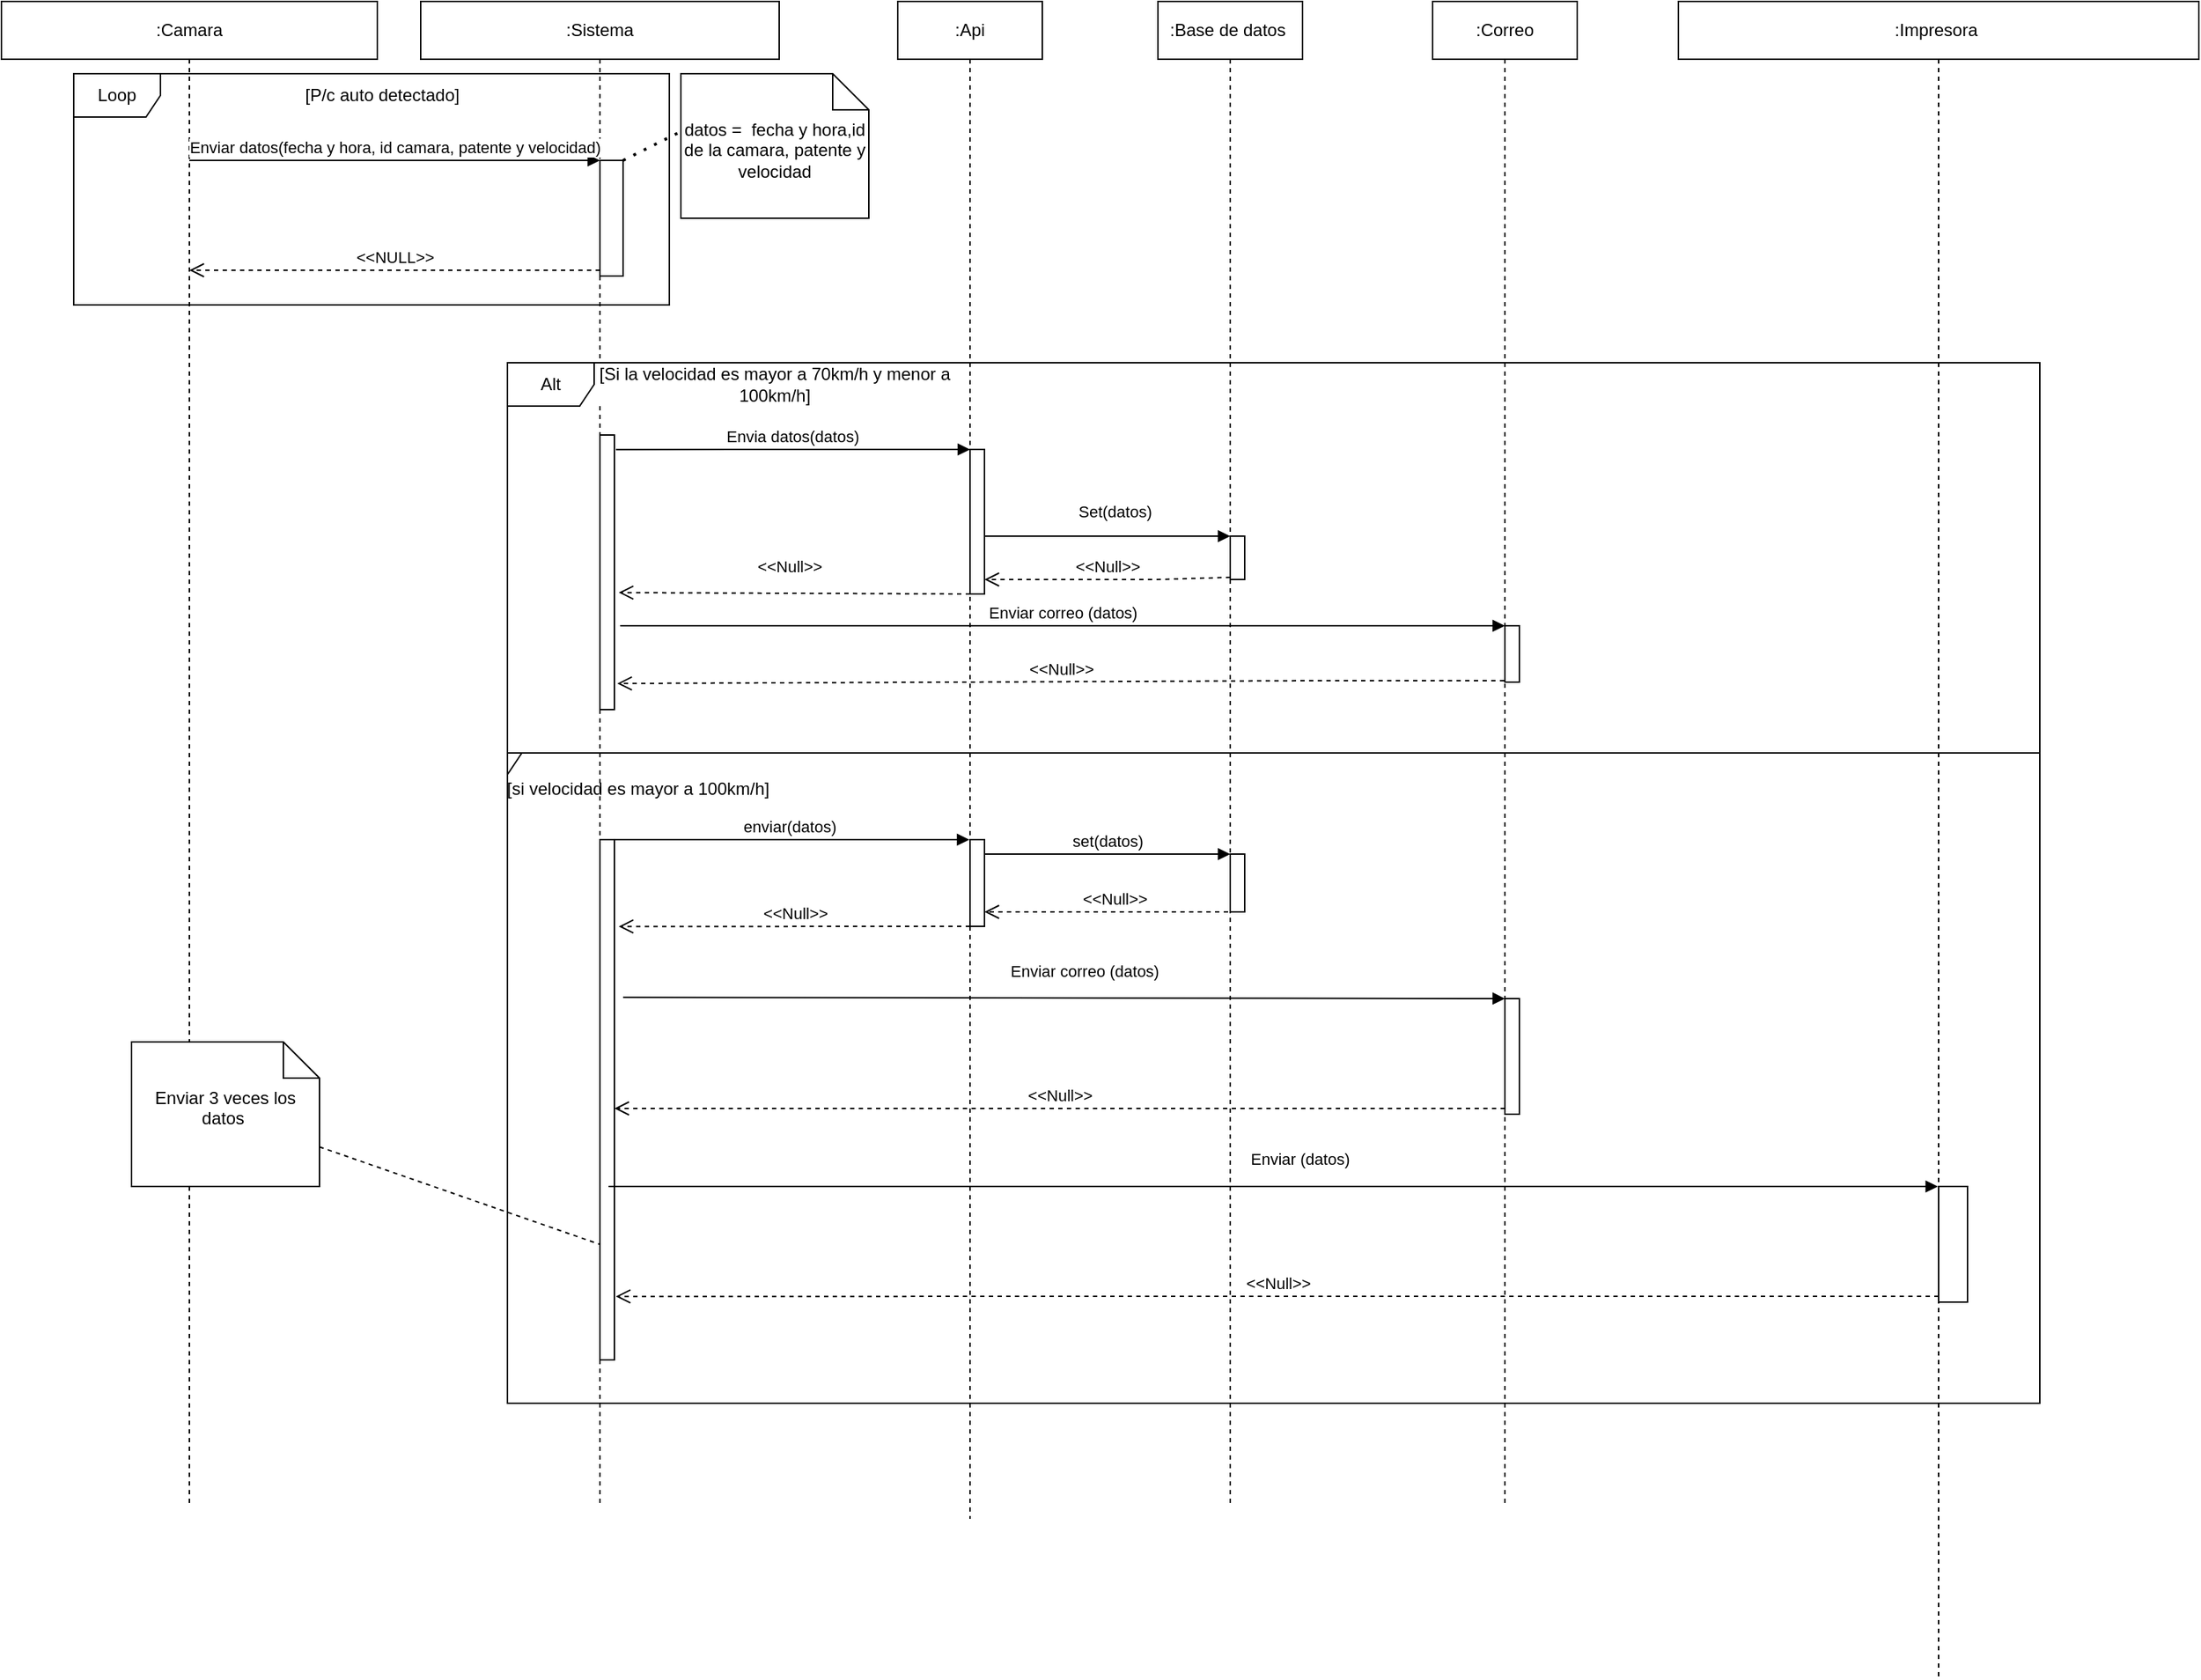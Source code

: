 <mxfile version="13.9.9" type="device"><diagram id="3hsnPEZ7volRuKcXArMJ" name="Página-1"><mxGraphModel dx="2283" dy="2997" grid="1" gridSize="10" guides="1" tooltips="1" connect="1" arrows="1" fold="1" page="1" pageScale="1" pageWidth="827" pageHeight="1169" math="0" shadow="0"><root><mxCell id="0"/><mxCell id="1" parent="0"/><mxCell id="NmvmtrAsNZ8mIpr7PI4X-4" value=":Camara" style="shape=umlLifeline;perimeter=lifelinePerimeter;whiteSpace=wrap;html=1;container=1;collapsible=0;recursiveResize=0;outlineConnect=0;" parent="1" vertex="1"><mxGeometry x="-90" y="-1640" width="260" height="1040" as="geometry"/></mxCell><mxCell id="NmvmtrAsNZ8mIpr7PI4X-5" value=":Sistema" style="shape=umlLifeline;perimeter=lifelinePerimeter;whiteSpace=wrap;html=1;container=1;collapsible=0;recursiveResize=0;outlineConnect=0;" parent="1" vertex="1"><mxGeometry x="200" y="-1640" width="248" height="1040" as="geometry"/></mxCell><mxCell id="xG3gH59BRD04HQG3x65h-19" value="[P/c auto detectado]" style="text;html=1;align=center;verticalAlign=middle;resizable=0;points=[];autosize=1;strokeColor=none;fillColor=none;" parent="NmvmtrAsNZ8mIpr7PI4X-5" vertex="1"><mxGeometry x="-92" y="50" width="130" height="30" as="geometry"/></mxCell><mxCell id="xG3gH59BRD04HQG3x65h-34" value="" style="html=1;points=[];perimeter=orthogonalPerimeter;rounded=0;glass=0;fillColor=#FFFFFF;gradientColor=#FFFFFF;" parent="NmvmtrAsNZ8mIpr7PI4X-5" vertex="1"><mxGeometry x="124" y="300" width="10" height="190" as="geometry"/></mxCell><mxCell id="xG3gH59BRD04HQG3x65h-36" value="" style="html=1;points=[];perimeter=orthogonalPerimeter;rounded=0;glass=0;fillColor=#FFFFFF;gradientColor=#FFFFFF;" parent="NmvmtrAsNZ8mIpr7PI4X-5" vertex="1"><mxGeometry x="124" y="580" width="10" height="360" as="geometry"/></mxCell><mxCell id="96MLGEDGzXe7x8YHEqZc-1" value="Loop" style="shape=umlFrame;whiteSpace=wrap;html=1;" parent="NmvmtrAsNZ8mIpr7PI4X-5" vertex="1"><mxGeometry x="-240" y="50" width="412" height="160" as="geometry"/></mxCell><mxCell id="NmvmtrAsNZ8mIpr7PI4X-10" value="" style="html=1;points=[];perimeter=orthogonalPerimeter;" parent="1" vertex="1"><mxGeometry x="324" y="-1530" width="16" height="80" as="geometry"/></mxCell><mxCell id="NmvmtrAsNZ8mIpr7PI4X-11" value="Enviar datos(fecha y hora, id camara, patente y velocidad)" style="html=1;verticalAlign=bottom;endArrow=block;entryX=0;entryY=0;" parent="1" source="NmvmtrAsNZ8mIpr7PI4X-4" target="NmvmtrAsNZ8mIpr7PI4X-10" edge="1"><mxGeometry relative="1" as="geometry"><mxPoint x="70" y="-1530" as="sourcePoint"/></mxGeometry></mxCell><mxCell id="NmvmtrAsNZ8mIpr7PI4X-12" value="&amp;lt;&amp;lt;NULL&amp;gt;&amp;gt;" style="html=1;verticalAlign=bottom;endArrow=open;dashed=1;endSize=8;exitX=0;exitY=0.95;" parent="1" source="NmvmtrAsNZ8mIpr7PI4X-10" target="NmvmtrAsNZ8mIpr7PI4X-4" edge="1"><mxGeometry relative="1" as="geometry"><mxPoint x="70" y="-1454" as="targetPoint"/></mxGeometry></mxCell><mxCell id="96MLGEDGzXe7x8YHEqZc-2" value="datos =&amp;nbsp; fecha y hora,id de la camara, patente y velocidad" style="shape=note2;boundedLbl=1;whiteSpace=wrap;html=1;size=25;verticalAlign=top;align=center;" parent="1" vertex="1"><mxGeometry x="380" y="-1590" width="130" height="100" as="geometry"/></mxCell><mxCell id="96MLGEDGzXe7x8YHEqZc-7" value=":Api" style="shape=umlLifeline;perimeter=lifelinePerimeter;whiteSpace=wrap;html=1;container=1;collapsible=0;recursiveResize=0;outlineConnect=0;" parent="1" vertex="1"><mxGeometry x="530" y="-1640" width="100" height="1050" as="geometry"/></mxCell><mxCell id="xG3gH59BRD04HQG3x65h-35" value="" style="html=1;points=[];perimeter=orthogonalPerimeter;rounded=0;glass=0;fillColor=#FFFFFF;gradientColor=#FFFFFF;" parent="96MLGEDGzXe7x8YHEqZc-7" vertex="1"><mxGeometry x="50" y="310" width="10" height="100" as="geometry"/></mxCell><mxCell id="xG3gH59BRD04HQG3x65h-40" value="" style="html=1;points=[];perimeter=orthogonalPerimeter;rounded=0;glass=0;fillColor=#FFFFFF;gradientColor=#FFFFFF;" parent="96MLGEDGzXe7x8YHEqZc-7" vertex="1"><mxGeometry x="50" y="580" width="10" height="60" as="geometry"/></mxCell><mxCell id="96MLGEDGzXe7x8YHEqZc-8" value=":Base de datos&amp;nbsp;" style="shape=umlLifeline;perimeter=lifelinePerimeter;whiteSpace=wrap;html=1;container=1;collapsible=0;recursiveResize=0;outlineConnect=0;" parent="1" vertex="1"><mxGeometry x="710" y="-1640" width="100" height="1040" as="geometry"/></mxCell><mxCell id="96MLGEDGzXe7x8YHEqZc-12" value="" style="html=1;points=[];perimeter=orthogonalPerimeter;" parent="96MLGEDGzXe7x8YHEqZc-8" vertex="1"><mxGeometry x="50" y="370" width="10" height="30" as="geometry"/></mxCell><mxCell id="xG3gH59BRD04HQG3x65h-42" value="" style="html=1;points=[];perimeter=orthogonalPerimeter;rounded=0;glass=0;fillColor=#FFFFFF;gradientColor=#FFFFFF;" parent="96MLGEDGzXe7x8YHEqZc-8" vertex="1"><mxGeometry x="50" y="590" width="10" height="40" as="geometry"/></mxCell><mxCell id="96MLGEDGzXe7x8YHEqZc-10" value="Envia datos(datos)" style="html=1;verticalAlign=bottom;endArrow=block;exitX=1.1;exitY=0.053;exitDx=0;exitDy=0;exitPerimeter=0;" parent="1" source="xG3gH59BRD04HQG3x65h-34" edge="1"><mxGeometry relative="1" as="geometry"><mxPoint x="320" y="-1330" as="sourcePoint"/><mxPoint x="580" y="-1330" as="targetPoint"/></mxGeometry></mxCell><mxCell id="96MLGEDGzXe7x8YHEqZc-13" value="Set(datos)" style="html=1;verticalAlign=bottom;endArrow=block;entryX=0;entryY=0;startArrow=none;" parent="1" target="96MLGEDGzXe7x8YHEqZc-12" edge="1"><mxGeometry x="0.057" y="8" relative="1" as="geometry"><mxPoint x="590" y="-1270" as="sourcePoint"/><mxPoint as="offset"/></mxGeometry></mxCell><mxCell id="96MLGEDGzXe7x8YHEqZc-14" value="&amp;lt;&amp;lt;Null&amp;gt;&amp;gt;" style="html=1;verticalAlign=bottom;endArrow=open;dashed=1;endSize=8;exitX=0;exitY=0.95;" parent="1" source="96MLGEDGzXe7x8YHEqZc-12" target="xG3gH59BRD04HQG3x65h-35" edge="1"><mxGeometry relative="1" as="geometry"><mxPoint x="610" y="-1240" as="targetPoint"/><Array as="points"><mxPoint x="710" y="-1240"/></Array></mxGeometry></mxCell><mxCell id="96MLGEDGzXe7x8YHEqZc-15" value=":Correo" style="shape=umlLifeline;perimeter=lifelinePerimeter;whiteSpace=wrap;html=1;container=1;collapsible=0;recursiveResize=0;outlineConnect=0;" parent="1" vertex="1"><mxGeometry x="900" y="-1640" width="100" height="1040" as="geometry"/></mxCell><mxCell id="96MLGEDGzXe7x8YHEqZc-19" value="" style="html=1;points=[];perimeter=orthogonalPerimeter;" parent="96MLGEDGzXe7x8YHEqZc-15" vertex="1"><mxGeometry x="50" y="432" width="10" height="39" as="geometry"/></mxCell><mxCell id="xG3gH59BRD04HQG3x65h-47" value="" style="html=1;points=[];perimeter=orthogonalPerimeter;rounded=0;glass=0;fillColor=#FFFFFF;gradientColor=#FFFFFF;" parent="96MLGEDGzXe7x8YHEqZc-15" vertex="1"><mxGeometry x="50" y="690" width="10" height="80" as="geometry"/></mxCell><mxCell id="96MLGEDGzXe7x8YHEqZc-20" value="Enviar correo (datos)" style="html=1;verticalAlign=bottom;endArrow=block;entryX=0;entryY=0;startArrow=none;exitX=1.4;exitY=0.695;exitDx=0;exitDy=0;exitPerimeter=0;" parent="1" source="xG3gH59BRD04HQG3x65h-34" target="96MLGEDGzXe7x8YHEqZc-19" edge="1"><mxGeometry relative="1" as="geometry"><mxPoint x="320" y="-1210" as="sourcePoint"/></mxGeometry></mxCell><mxCell id="96MLGEDGzXe7x8YHEqZc-21" value="&amp;lt;&amp;lt;Null&amp;gt;&amp;gt;" style="html=1;verticalAlign=bottom;endArrow=open;dashed=1;endSize=8;entryX=1.2;entryY=0.905;entryDx=0;entryDy=0;entryPerimeter=0;" parent="1" source="96MLGEDGzXe7x8YHEqZc-15" target="xG3gH59BRD04HQG3x65h-34" edge="1"><mxGeometry relative="1" as="geometry"><mxPoint x="330" y="-1170" as="targetPoint"/><Array as="points"><mxPoint x="820" y="-1170"/></Array></mxGeometry></mxCell><mxCell id="xG3gH59BRD04HQG3x65h-6" value="" style="endArrow=none;dashed=1;html=1;dashPattern=1 3;strokeWidth=2;rounded=0;" parent="1" source="NmvmtrAsNZ8mIpr7PI4X-10" edge="1"><mxGeometry width="50" height="50" relative="1" as="geometry"><mxPoint x="330" y="-1500" as="sourcePoint"/><mxPoint x="380" y="-1550" as="targetPoint"/></mxGeometry></mxCell><mxCell id="xG3gH59BRD04HQG3x65h-12" value="&amp;lt;&amp;lt;Null&amp;gt;&amp;gt;" style="html=1;verticalAlign=bottom;endArrow=open;dashed=1;endSize=8;rounded=0;exitX=0;exitY=1;exitDx=0;exitDy=0;exitPerimeter=0;entryX=1.3;entryY=0.574;entryDx=0;entryDy=0;entryPerimeter=0;" parent="1" source="xG3gH59BRD04HQG3x65h-35" target="xG3gH59BRD04HQG3x65h-34" edge="1"><mxGeometry x="0.033" y="-10" relative="1" as="geometry"><mxPoint x="540" y="-1291" as="sourcePoint"/><mxPoint x="310" y="-1290" as="targetPoint"/><mxPoint as="offset"/></mxGeometry></mxCell><mxCell id="xG3gH59BRD04HQG3x65h-16" value="[Si la velocidad es mayor a 70km/h y menor a 100km/h]" style="rounded=0;whiteSpace=wrap;html=1;fillColor=#FFFFFF;gradientColor=#FFFFFF;glass=0;strokeColor=none;" parent="1" vertex="1"><mxGeometry x="320" y="-1390" width="250" height="30" as="geometry"/></mxCell><mxCell id="xG3gH59BRD04HQG3x65h-30" value="[si velocidad es mayor a 100km/h]" style="text;html=1;align=center;verticalAlign=middle;resizable=0;points=[];autosize=1;strokeColor=none;fillColor=none;" parent="1" vertex="1"><mxGeometry x="250" y="-1110" width="200" height="30" as="geometry"/></mxCell><mxCell id="xG3gH59BRD04HQG3x65h-43" value="set(datos)" style="html=1;verticalAlign=bottom;endArrow=block;entryX=0;entryY=0;rounded=0;" parent="1" target="xG3gH59BRD04HQG3x65h-42" edge="1"><mxGeometry relative="1" as="geometry"><mxPoint x="590" y="-1050" as="sourcePoint"/></mxGeometry></mxCell><mxCell id="xG3gH59BRD04HQG3x65h-44" value="&amp;lt;&amp;lt;Null&amp;gt;&amp;gt;" style="html=1;verticalAlign=bottom;endArrow=open;dashed=1;endSize=8;rounded=0;exitX=0;exitY=0.738;exitDx=0;exitDy=0;exitPerimeter=0;" parent="1" source="xG3gH59BRD04HQG3x65h-42" edge="1"><mxGeometry x="0.003" relative="1" as="geometry"><mxPoint x="590" y="-1010" as="targetPoint"/><Array as="points"><mxPoint x="760" y="-1010"/></Array><mxPoint as="offset"/></mxGeometry></mxCell><mxCell id="xG3gH59BRD04HQG3x65h-46" value="&amp;lt;&amp;lt;Null&amp;gt;&amp;gt;" style="html=1;verticalAlign=bottom;endArrow=open;dashed=1;endSize=8;rounded=0;entryX=1.3;entryY=0.167;entryDx=0;entryDy=0;entryPerimeter=0;" parent="1" target="xG3gH59BRD04HQG3x65h-36" edge="1"><mxGeometry relative="1" as="geometry"><mxPoint x="580" y="-1000" as="sourcePoint"/><mxPoint x="500" y="-1000" as="targetPoint"/></mxGeometry></mxCell><mxCell id="xG3gH59BRD04HQG3x65h-50" value=":Impresora&amp;nbsp;" style="shape=umlLifeline;perimeter=lifelinePerimeter;whiteSpace=wrap;html=1;container=1;collapsible=0;recursiveResize=0;outlineConnect=0;rounded=0;glass=0;fillColor=#FFFFFF;gradientColor=#FFFFFF;" parent="1" vertex="1"><mxGeometry x="1070" y="-1640" width="360" height="1160" as="geometry"/></mxCell><mxCell id="xG3gH59BRD04HQG3x65h-54" value="" style="html=1;points=[];perimeter=orthogonalPerimeter;rounded=0;glass=0;fillColor=#FFFFFF;gradientColor=#FFFFFF;" parent="xG3gH59BRD04HQG3x65h-50" vertex="1"><mxGeometry x="180" y="820" width="20" height="80" as="geometry"/></mxCell><mxCell id="xG3gH59BRD04HQG3x65h-28" value="" style="shape=umlFrame;whiteSpace=wrap;html=1;rounded=0;glass=0;fillColor=#FFFFFF;gradientColor=#FFFFFF;width=10;height=15;" parent="xG3gH59BRD04HQG3x65h-50" vertex="1"><mxGeometry x="-810" y="520" width="1060" height="450" as="geometry"/></mxCell><mxCell id="xG3gH59BRD04HQG3x65h-55" value="Enviar (datos)" style="html=1;verticalAlign=bottom;endArrow=block;rounded=0;" parent="1" target="xG3gH59BRD04HQG3x65h-50" edge="1"><mxGeometry x="0.039" y="10" relative="1" as="geometry"><mxPoint x="330" y="-820" as="sourcePoint"/><mxPoint x="1096" y="-820" as="targetPoint"/><mxPoint as="offset"/></mxGeometry></mxCell><mxCell id="xG3gH59BRD04HQG3x65h-56" value="&amp;lt;&amp;lt;Null&amp;gt;&amp;gt;" style="html=1;verticalAlign=bottom;endArrow=open;dashed=1;endSize=8;exitX=0;exitY=0.95;rounded=0;entryX=1.1;entryY=0.878;entryDx=0;entryDy=0;entryPerimeter=0;" parent="1" source="xG3gH59BRD04HQG3x65h-54" target="xG3gH59BRD04HQG3x65h-36" edge="1"><mxGeometry relative="1" as="geometry"><mxPoint x="390" y="-744" as="targetPoint"/></mxGeometry></mxCell><mxCell id="xG3gH59BRD04HQG3x65h-39" value="enviar(datos)" style="html=1;verticalAlign=bottom;endArrow=block;rounded=0;exitX=0.5;exitY=0;exitDx=0;exitDy=0;exitPerimeter=0;" parent="1" source="xG3gH59BRD04HQG3x65h-36" target="96MLGEDGzXe7x8YHEqZc-7" edge="1"><mxGeometry width="80" relative="1" as="geometry"><mxPoint x="264" y="-1060" as="sourcePoint"/><mxPoint x="374" y="-1060" as="targetPoint"/></mxGeometry></mxCell><mxCell id="xG3gH59BRD04HQG3x65h-49" value="&amp;lt;&amp;lt;Null&amp;gt;&amp;gt;" style="html=1;verticalAlign=bottom;endArrow=open;dashed=1;endSize=8;exitX=0;exitY=0.95;rounded=0;" parent="1" source="xG3gH59BRD04HQG3x65h-47" target="xG3gH59BRD04HQG3x65h-36" edge="1"><mxGeometry relative="1" as="geometry"><mxPoint x="264" y="-874" as="targetPoint"/></mxGeometry></mxCell><mxCell id="xG3gH59BRD04HQG3x65h-48" value="Enviar correo (datos)" style="html=1;verticalAlign=bottom;endArrow=block;entryX=0;entryY=0;rounded=0;exitX=1.6;exitY=0.303;exitDx=0;exitDy=0;exitPerimeter=0;" parent="1" source="xG3gH59BRD04HQG3x65h-36" target="xG3gH59BRD04HQG3x65h-47" edge="1"><mxGeometry x="0.046" y="10" relative="1" as="geometry"><mxPoint x="264" y="-950" as="sourcePoint"/><mxPoint as="offset"/></mxGeometry></mxCell><mxCell id="xG3gH59BRD04HQG3x65h-61" value="Enviar 3 veces los datos&amp;nbsp;" style="shape=note2;boundedLbl=1;whiteSpace=wrap;html=1;size=25;verticalAlign=top;align=center;" parent="1" vertex="1"><mxGeometry y="-920" width="130" height="100" as="geometry"/></mxCell><mxCell id="xG3gH59BRD04HQG3x65h-64" value="" style="endArrow=none;dashed=1;html=1;rounded=0;entryX=0;entryY=0.778;entryDx=0;entryDy=0;entryPerimeter=0;" parent="1" source="xG3gH59BRD04HQG3x65h-61" target="xG3gH59BRD04HQG3x65h-36" edge="1"><mxGeometry width="50" height="50" relative="1" as="geometry"><mxPoint x="180" y="-700" as="sourcePoint"/><mxPoint x="230" y="-750" as="targetPoint"/></mxGeometry></mxCell><mxCell id="xG3gH59BRD04HQG3x65h-11" value="Alt" style="shape=umlFrame;whiteSpace=wrap;html=1;fillColor=#FFFFFF;gradientColor=#FFFFFF;" parent="1" vertex="1"><mxGeometry x="260" y="-1390" width="1060" height="270" as="geometry"/></mxCell></root></mxGraphModel></diagram></mxfile>